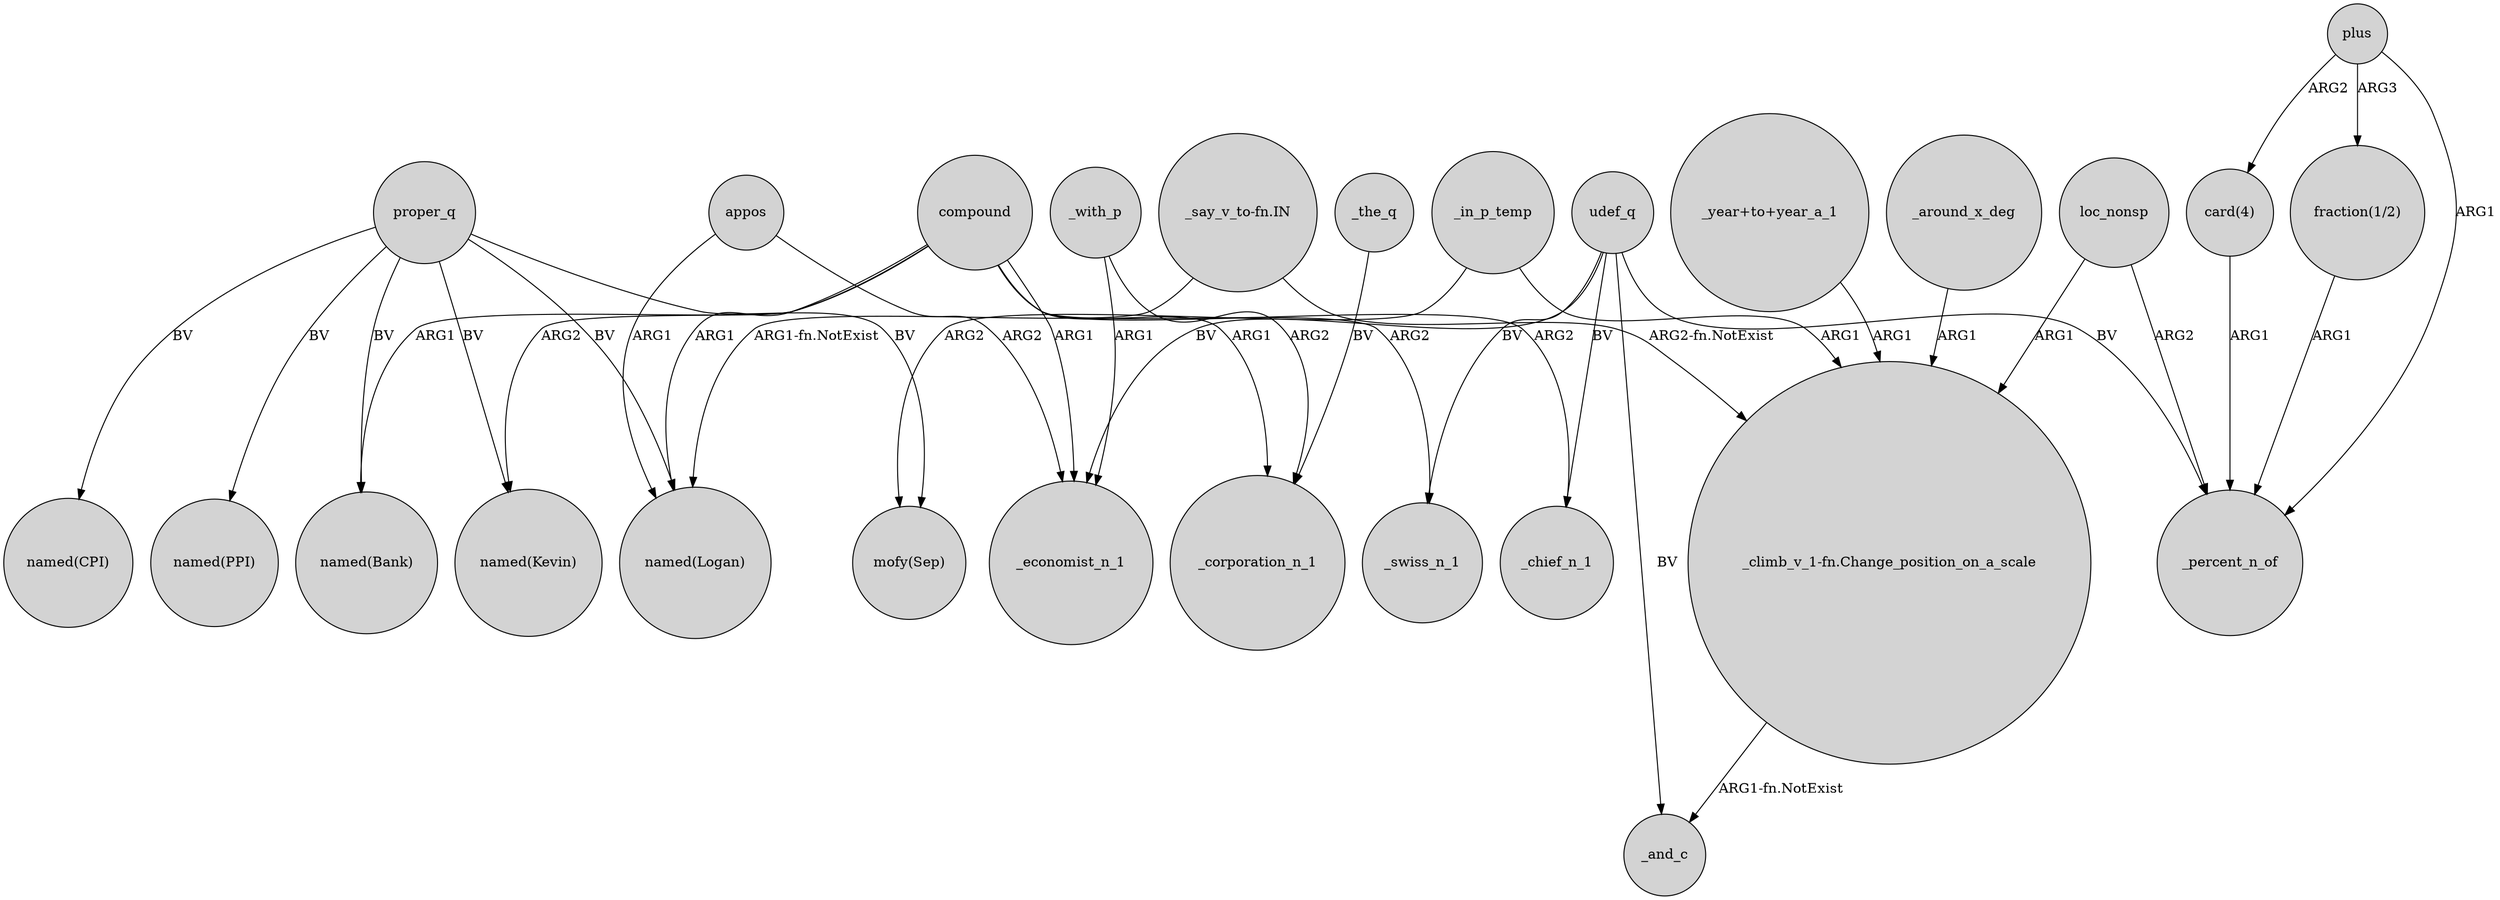 digraph {
	node [shape=circle style=filled]
	appos -> "named(Logan)" [label=ARG1]
	udef_q -> _swiss_n_1 [label=BV]
	proper_q -> "named(PPI)" [label=BV]
	proper_q -> "named(Kevin)" [label=BV]
	_the_q -> _corporation_n_1 [label=BV]
	_around_x_deg -> "_climb_v_1-fn.Change_position_on_a_scale" [label=ARG1]
	appos -> _economist_n_1 [label=ARG2]
	loc_nonsp -> "_climb_v_1-fn.Change_position_on_a_scale" [label=ARG1]
	plus -> _percent_n_of [label=ARG1]
	_with_p -> _corporation_n_1 [label=ARG2]
	proper_q -> "mofy(Sep)" [label=BV]
	udef_q -> _economist_n_1 [label=BV]
	"_say_v_to-fn.IN" -> "_climb_v_1-fn.Change_position_on_a_scale" [label="ARG2-fn.NotExist"]
	_in_p_temp -> "_climb_v_1-fn.Change_position_on_a_scale" [label=ARG1]
	"_climb_v_1-fn.Change_position_on_a_scale" -> _and_c [label="ARG1-fn.NotExist"]
	compound -> _chief_n_1 [label=ARG2]
	"_say_v_to-fn.IN" -> "named(Logan)" [label="ARG1-fn.NotExist"]
	compound -> _economist_n_1 [label=ARG1]
	"_year+to+year_a_1" -> "_climb_v_1-fn.Change_position_on_a_scale" [label=ARG1]
	proper_q -> "named(Bank)" [label=BV]
	_with_p -> _economist_n_1 [label=ARG1]
	compound -> _corporation_n_1 [label=ARG1]
	udef_q -> _chief_n_1 [label=BV]
	plus -> "card(4)" [label=ARG2]
	loc_nonsp -> _percent_n_of [label=ARG2]
	"card(4)" -> _percent_n_of [label=ARG1]
	proper_q -> "named(CPI)" [label=BV]
	compound -> "named(Logan)" [label=ARG1]
	plus -> "fraction(1/2)" [label=ARG3]
	"fraction(1/2)" -> _percent_n_of [label=ARG1]
	compound -> "named(Bank)" [label=ARG1]
	proper_q -> "named(Logan)" [label=BV]
	udef_q -> _percent_n_of [label=BV]
	udef_q -> _and_c [label=BV]
	compound -> _swiss_n_1 [label=ARG2]
	compound -> "named(Kevin)" [label=ARG2]
	_in_p_temp -> "mofy(Sep)" [label=ARG2]
}
